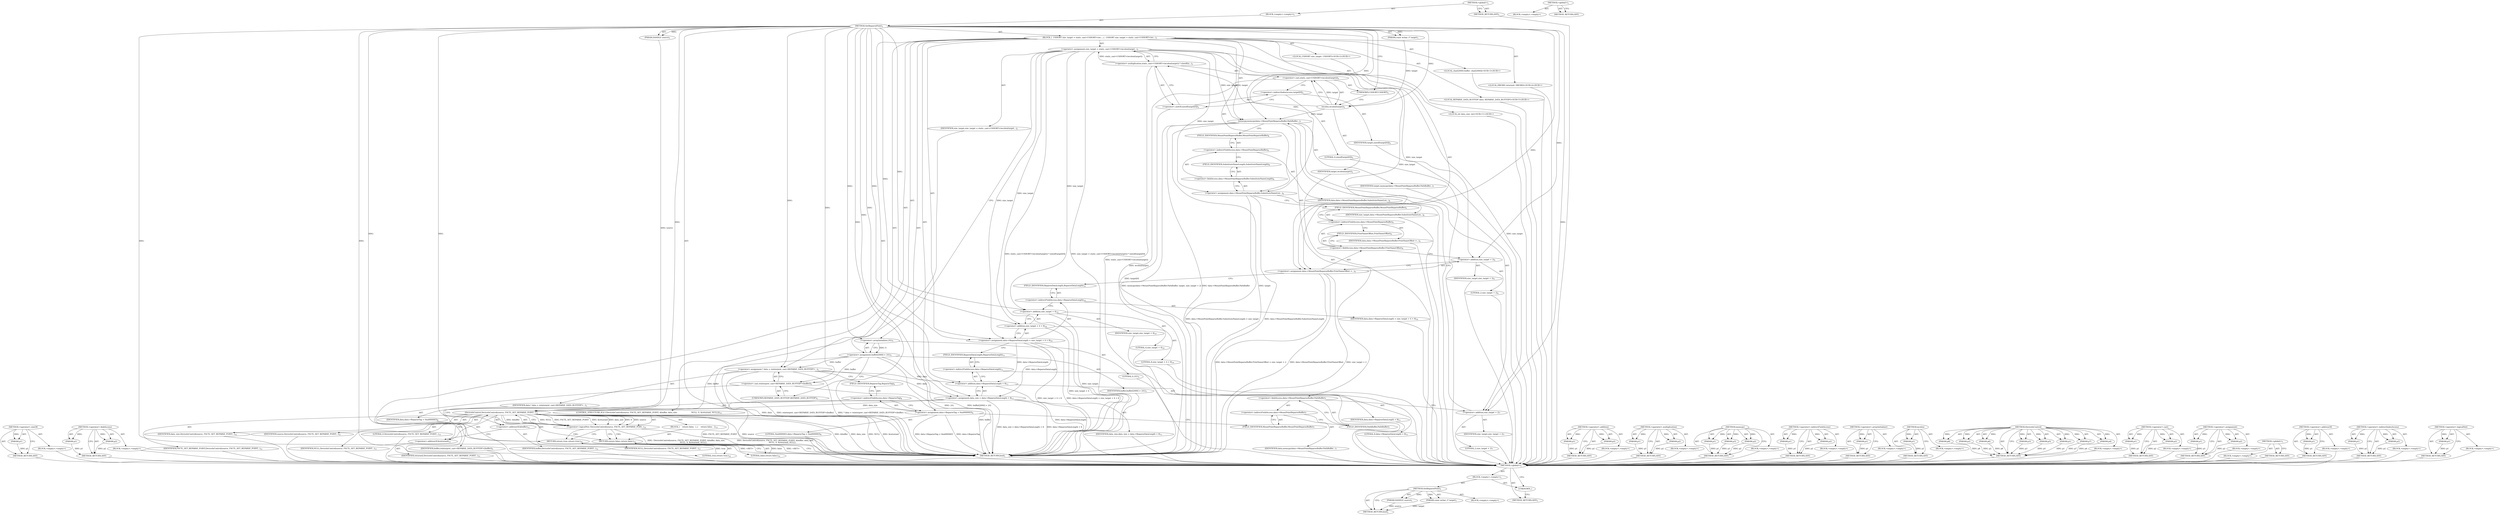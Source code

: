 digraph "&lt;global&gt;" {
vulnerable_152 [label=<(METHOD,&lt;operator&gt;.sizeOf)>];
vulnerable_153 [label=<(PARAM,p1)>];
vulnerable_154 [label=<(BLOCK,&lt;empty&gt;,&lt;empty&gt;)>];
vulnerable_155 [label=<(METHOD_RETURN,ANY)>];
vulnerable_176 [label=<(METHOD,&lt;operator&gt;.fieldAccess)>];
vulnerable_177 [label=<(PARAM,p1)>];
vulnerable_178 [label=<(PARAM,p2)>];
vulnerable_179 [label=<(BLOCK,&lt;empty&gt;,&lt;empty&gt;)>];
vulnerable_180 [label=<(METHOD_RETURN,ANY)>];
vulnerable_6 [label=<(METHOD,&lt;global&gt;)<SUB>1</SUB>>];
vulnerable_7 [label=<(BLOCK,&lt;empty&gt;,&lt;empty&gt;)<SUB>1</SUB>>];
vulnerable_8 [label=<(METHOD,SetReparsePoint)<SUB>1</SUB>>];
vulnerable_9 [label=<(PARAM,HANDLE source)<SUB>1</SUB>>];
vulnerable_10 [label=<(PARAM,const wchar_t* target)<SUB>1</SUB>>];
vulnerable_11 [label=<(BLOCK,{
  USHORT size_target = static_cast&lt;USHORT&gt;(wc...,{
  USHORT size_target = static_cast&lt;USHORT&gt;(wc...)<SUB>1</SUB>>];
vulnerable_12 [label="<(LOCAL,USHORT size_target: USHORT)<SUB>2</SUB>>"];
vulnerable_13 [label=<(&lt;operator&gt;.assignment,size_target = static_cast&lt;USHORT&gt;(wcslen(target...)<SUB>2</SUB>>];
vulnerable_14 [label=<(IDENTIFIER,size_target,size_target = static_cast&lt;USHORT&gt;(wcslen(target...)<SUB>2</SUB>>];
vulnerable_15 [label=<(&lt;operator&gt;.multiplication,static_cast&lt;USHORT&gt;(wcslen(target)) * sizeof(ta...)<SUB>2</SUB>>];
vulnerable_16 [label=<(&lt;operator&gt;.cast,static_cast&lt;USHORT&gt;(wcslen(target)))<SUB>2</SUB>>];
vulnerable_17 [label=<(UNKNOWN,USHORT,USHORT)<SUB>2</SUB>>];
vulnerable_18 [label=<(wcslen,wcslen(target))<SUB>2</SUB>>];
vulnerable_19 [label=<(IDENTIFIER,target,wcslen(target))<SUB>2</SUB>>];
vulnerable_20 [label=<(&lt;operator&gt;.sizeOf,sizeof(target[0]))<SUB>2</SUB>>];
vulnerable_21 [label=<(&lt;operator&gt;.indirectIndexAccess,target[0])<SUB>2</SUB>>];
vulnerable_22 [label=<(IDENTIFIER,target,sizeof(target[0]))<SUB>2</SUB>>];
vulnerable_23 [label=<(LITERAL,0,sizeof(target[0]))<SUB>2</SUB>>];
vulnerable_24 [label="<(LOCAL,char[2000] buffer: char[2000])<SUB>3</SUB>>"];
vulnerable_25 [label=<(&lt;operator&gt;.assignment,buffer[2000] = {0})<SUB>3</SUB>>];
vulnerable_26 [label=<(IDENTIFIER,buffer,buffer[2000] = {0})<SUB>3</SUB>>];
vulnerable_27 [label=<(&lt;operator&gt;.arrayInitializer,{0})<SUB>3</SUB>>];
vulnerable_28 [label=<(LITERAL,0,{0})<SUB>3</SUB>>];
vulnerable_29 [label="<(LOCAL,DWORD returned: DWORD)<SUB>4</SUB>>"];
vulnerable_30 [label="<(LOCAL,REPARSE_DATA_BUFFER* data: REPARSE_DATA_BUFFER*)<SUB>5</SUB>>"];
vulnerable_31 [label=<(&lt;operator&gt;.assignment,* data = reinterpret_cast&lt;REPARSE_DATA_BUFFER*&gt;...)<SUB>5</SUB>>];
vulnerable_32 [label=<(IDENTIFIER,data,* data = reinterpret_cast&lt;REPARSE_DATA_BUFFER*&gt;...)<SUB>5</SUB>>];
vulnerable_33 [label=<(&lt;operator&gt;.cast,reinterpret_cast&lt;REPARSE_DATA_BUFFER*&gt;(buffer))<SUB>5</SUB>>];
vulnerable_34 [label=<(UNKNOWN,REPARSE_DATA_BUFFER*,REPARSE_DATA_BUFFER*)<SUB>5</SUB>>];
vulnerable_35 [label=<(IDENTIFIER,buffer,reinterpret_cast&lt;REPARSE_DATA_BUFFER*&gt;(buffer))<SUB>5</SUB>>];
vulnerable_36 [label=<(&lt;operator&gt;.assignment,data-&gt;ReparseTag = 0xa0000003)<SUB>6</SUB>>];
vulnerable_37 [label=<(&lt;operator&gt;.indirectFieldAccess,data-&gt;ReparseTag)<SUB>6</SUB>>];
vulnerable_38 [label=<(IDENTIFIER,data,data-&gt;ReparseTag = 0xa0000003)<SUB>6</SUB>>];
vulnerable_39 [label=<(FIELD_IDENTIFIER,ReparseTag,ReparseTag)<SUB>6</SUB>>];
vulnerable_40 [label=<(LITERAL,0xa0000003,data-&gt;ReparseTag = 0xa0000003)<SUB>6</SUB>>];
vulnerable_41 [label=<(memcpy,memcpy(data-&gt;MountPointReparseBuffer.PathBuffer...)<SUB>7</SUB>>];
vulnerable_42 [label=<(&lt;operator&gt;.fieldAccess,data-&gt;MountPointReparseBuffer.PathBuffer)<SUB>7</SUB>>];
vulnerable_43 [label=<(&lt;operator&gt;.indirectFieldAccess,data-&gt;MountPointReparseBuffer)<SUB>7</SUB>>];
vulnerable_44 [label=<(IDENTIFIER,data,memcpy(data-&gt;MountPointReparseBuffer.PathBuffer...)<SUB>7</SUB>>];
vulnerable_45 [label=<(FIELD_IDENTIFIER,MountPointReparseBuffer,MountPointReparseBuffer)<SUB>7</SUB>>];
vulnerable_46 [label=<(FIELD_IDENTIFIER,PathBuffer,PathBuffer)<SUB>7</SUB>>];
vulnerable_47 [label=<(IDENTIFIER,target,memcpy(data-&gt;MountPointReparseBuffer.PathBuffer...)<SUB>7</SUB>>];
vulnerable_48 [label=<(&lt;operator&gt;.addition,size_target + 2)<SUB>7</SUB>>];
vulnerable_49 [label=<(IDENTIFIER,size_target,size_target + 2)<SUB>7</SUB>>];
vulnerable_50 [label=<(LITERAL,2,size_target + 2)<SUB>7</SUB>>];
vulnerable_51 [label=<(&lt;operator&gt;.assignment,data-&gt;MountPointReparseBuffer.SubstituteNameLen...)<SUB>8</SUB>>];
vulnerable_52 [label=<(&lt;operator&gt;.fieldAccess,data-&gt;MountPointReparseBuffer.SubstituteNameLength)<SUB>8</SUB>>];
vulnerable_53 [label=<(&lt;operator&gt;.indirectFieldAccess,data-&gt;MountPointReparseBuffer)<SUB>8</SUB>>];
vulnerable_54 [label=<(IDENTIFIER,data,data-&gt;MountPointReparseBuffer.SubstituteNameLen...)<SUB>8</SUB>>];
vulnerable_55 [label=<(FIELD_IDENTIFIER,MountPointReparseBuffer,MountPointReparseBuffer)<SUB>8</SUB>>];
vulnerable_56 [label=<(FIELD_IDENTIFIER,SubstituteNameLength,SubstituteNameLength)<SUB>8</SUB>>];
vulnerable_57 [label=<(IDENTIFIER,size_target,data-&gt;MountPointReparseBuffer.SubstituteNameLen...)<SUB>8</SUB>>];
vulnerable_58 [label=<(&lt;operator&gt;.assignment,data-&gt;MountPointReparseBuffer.PrintNameOffset =...)<SUB>9</SUB>>];
vulnerable_59 [label=<(&lt;operator&gt;.fieldAccess,data-&gt;MountPointReparseBuffer.PrintNameOffset)<SUB>9</SUB>>];
vulnerable_60 [label=<(&lt;operator&gt;.indirectFieldAccess,data-&gt;MountPointReparseBuffer)<SUB>9</SUB>>];
vulnerable_61 [label=<(IDENTIFIER,data,data-&gt;MountPointReparseBuffer.PrintNameOffset =...)<SUB>9</SUB>>];
vulnerable_62 [label=<(FIELD_IDENTIFIER,MountPointReparseBuffer,MountPointReparseBuffer)<SUB>9</SUB>>];
vulnerable_63 [label=<(FIELD_IDENTIFIER,PrintNameOffset,PrintNameOffset)<SUB>9</SUB>>];
vulnerable_64 [label=<(&lt;operator&gt;.addition,size_target + 2)<SUB>9</SUB>>];
vulnerable_65 [label=<(IDENTIFIER,size_target,size_target + 2)<SUB>9</SUB>>];
vulnerable_66 [label=<(LITERAL,2,size_target + 2)<SUB>9</SUB>>];
vulnerable_67 [label=<(&lt;operator&gt;.assignment,data-&gt;ReparseDataLength = size_target + 4 + 8)<SUB>10</SUB>>];
vulnerable_68 [label=<(&lt;operator&gt;.indirectFieldAccess,data-&gt;ReparseDataLength)<SUB>10</SUB>>];
vulnerable_69 [label=<(IDENTIFIER,data,data-&gt;ReparseDataLength = size_target + 4 + 8)<SUB>10</SUB>>];
vulnerable_70 [label=<(FIELD_IDENTIFIER,ReparseDataLength,ReparseDataLength)<SUB>10</SUB>>];
vulnerable_71 [label=<(&lt;operator&gt;.addition,size_target + 4 + 8)<SUB>10</SUB>>];
vulnerable_72 [label=<(&lt;operator&gt;.addition,size_target + 4)<SUB>10</SUB>>];
vulnerable_73 [label=<(IDENTIFIER,size_target,size_target + 4)<SUB>10</SUB>>];
vulnerable_74 [label=<(LITERAL,4,size_target + 4)<SUB>10</SUB>>];
vulnerable_75 [label=<(LITERAL,8,size_target + 4 + 8)<SUB>10</SUB>>];
vulnerable_76 [label="<(LOCAL,int data_size: int)<SUB>11</SUB>>"];
vulnerable_77 [label=<(&lt;operator&gt;.assignment,data_size = data-&gt;ReparseDataLength + 8)<SUB>11</SUB>>];
vulnerable_78 [label=<(IDENTIFIER,data_size,data_size = data-&gt;ReparseDataLength + 8)<SUB>11</SUB>>];
vulnerable_79 [label=<(&lt;operator&gt;.addition,data-&gt;ReparseDataLength + 8)<SUB>11</SUB>>];
vulnerable_80 [label=<(&lt;operator&gt;.indirectFieldAccess,data-&gt;ReparseDataLength)<SUB>11</SUB>>];
vulnerable_81 [label=<(IDENTIFIER,data,data-&gt;ReparseDataLength + 8)<SUB>11</SUB>>];
vulnerable_82 [label=<(FIELD_IDENTIFIER,ReparseDataLength,ReparseDataLength)<SUB>11</SUB>>];
vulnerable_83 [label=<(LITERAL,8,data-&gt;ReparseDataLength + 8)<SUB>11</SUB>>];
vulnerable_84 [label=<(CONTROL_STRUCTURE,IF,if (!DeviceIoControl(source, FSCTL_SET_REPARSE_POINT, &amp;buffer, data_size,
                       NULL, 0, &amp;returned, NULL)))<SUB>12</SUB>>];
vulnerable_85 [label=<(&lt;operator&gt;.logicalNot,!DeviceIoControl(source, FSCTL_SET_REPARSE_POIN...)<SUB>12</SUB>>];
vulnerable_86 [label=<(DeviceIoControl,DeviceIoControl(source, FSCTL_SET_REPARSE_POINT...)<SUB>12</SUB>>];
vulnerable_87 [label=<(IDENTIFIER,source,DeviceIoControl(source, FSCTL_SET_REPARSE_POINT...)<SUB>12</SUB>>];
vulnerable_88 [label=<(IDENTIFIER,FSCTL_SET_REPARSE_POINT,DeviceIoControl(source, FSCTL_SET_REPARSE_POINT...)<SUB>12</SUB>>];
vulnerable_89 [label=<(&lt;operator&gt;.addressOf,&amp;buffer)<SUB>12</SUB>>];
vulnerable_90 [label=<(IDENTIFIER,buffer,DeviceIoControl(source, FSCTL_SET_REPARSE_POINT...)<SUB>12</SUB>>];
vulnerable_91 [label=<(IDENTIFIER,data_size,DeviceIoControl(source, FSCTL_SET_REPARSE_POINT...)<SUB>12</SUB>>];
vulnerable_92 [label=<(IDENTIFIER,NULL,DeviceIoControl(source, FSCTL_SET_REPARSE_POINT...)<SUB>13</SUB>>];
vulnerable_93 [label=<(LITERAL,0,DeviceIoControl(source, FSCTL_SET_REPARSE_POINT...)<SUB>13</SUB>>];
vulnerable_94 [label=<(&lt;operator&gt;.addressOf,&amp;returned)<SUB>13</SUB>>];
vulnerable_95 [label=<(IDENTIFIER,returned,DeviceIoControl(source, FSCTL_SET_REPARSE_POINT...)<SUB>13</SUB>>];
vulnerable_96 [label=<(IDENTIFIER,NULL,DeviceIoControl(source, FSCTL_SET_REPARSE_POINT...)<SUB>13</SUB>>];
vulnerable_97 [label=<(BLOCK,{
    return false;
  },{
    return false;
  })<SUB>13</SUB>>];
vulnerable_98 [label=<(RETURN,return false;,return false;)<SUB>14</SUB>>];
vulnerable_99 [label=<(LITERAL,false,return false;)<SUB>14</SUB>>];
vulnerable_100 [label=<(RETURN,return true;,return true;)<SUB>16</SUB>>];
vulnerable_101 [label=<(LITERAL,true,return true;)<SUB>16</SUB>>];
vulnerable_102 [label=<(METHOD_RETURN,bool)<SUB>1</SUB>>];
vulnerable_104 [label=<(METHOD_RETURN,ANY)<SUB>1</SUB>>];
vulnerable_181 [label=<(METHOD,&lt;operator&gt;.addition)>];
vulnerable_182 [label=<(PARAM,p1)>];
vulnerable_183 [label=<(PARAM,p2)>];
vulnerable_184 [label=<(BLOCK,&lt;empty&gt;,&lt;empty&gt;)>];
vulnerable_185 [label=<(METHOD_RETURN,ANY)>];
vulnerable_138 [label=<(METHOD,&lt;operator&gt;.multiplication)>];
vulnerable_139 [label=<(PARAM,p1)>];
vulnerable_140 [label=<(PARAM,p2)>];
vulnerable_141 [label=<(BLOCK,&lt;empty&gt;,&lt;empty&gt;)>];
vulnerable_142 [label=<(METHOD_RETURN,ANY)>];
vulnerable_170 [label=<(METHOD,memcpy)>];
vulnerable_171 [label=<(PARAM,p1)>];
vulnerable_172 [label=<(PARAM,p2)>];
vulnerable_173 [label=<(PARAM,p3)>];
vulnerable_174 [label=<(BLOCK,&lt;empty&gt;,&lt;empty&gt;)>];
vulnerable_175 [label=<(METHOD_RETURN,ANY)>];
vulnerable_165 [label=<(METHOD,&lt;operator&gt;.indirectFieldAccess)>];
vulnerable_166 [label=<(PARAM,p1)>];
vulnerable_167 [label=<(PARAM,p2)>];
vulnerable_168 [label=<(BLOCK,&lt;empty&gt;,&lt;empty&gt;)>];
vulnerable_169 [label=<(METHOD_RETURN,ANY)>];
vulnerable_161 [label=<(METHOD,&lt;operator&gt;.arrayInitializer)>];
vulnerable_162 [label=<(PARAM,p1)>];
vulnerable_163 [label=<(BLOCK,&lt;empty&gt;,&lt;empty&gt;)>];
vulnerable_164 [label=<(METHOD_RETURN,ANY)>];
vulnerable_148 [label=<(METHOD,wcslen)>];
vulnerable_149 [label=<(PARAM,p1)>];
vulnerable_150 [label=<(BLOCK,&lt;empty&gt;,&lt;empty&gt;)>];
vulnerable_151 [label=<(METHOD_RETURN,ANY)>];
vulnerable_190 [label=<(METHOD,DeviceIoControl)>];
vulnerable_191 [label=<(PARAM,p1)>];
vulnerable_192 [label=<(PARAM,p2)>];
vulnerable_193 [label=<(PARAM,p3)>];
vulnerable_194 [label=<(PARAM,p4)>];
vulnerable_195 [label=<(PARAM,p5)>];
vulnerable_196 [label=<(PARAM,p6)>];
vulnerable_197 [label=<(PARAM,p7)>];
vulnerable_198 [label=<(PARAM,p8)>];
vulnerable_199 [label=<(BLOCK,&lt;empty&gt;,&lt;empty&gt;)>];
vulnerable_200 [label=<(METHOD_RETURN,ANY)>];
vulnerable_143 [label=<(METHOD,&lt;operator&gt;.cast)>];
vulnerable_144 [label=<(PARAM,p1)>];
vulnerable_145 [label=<(PARAM,p2)>];
vulnerable_146 [label=<(BLOCK,&lt;empty&gt;,&lt;empty&gt;)>];
vulnerable_147 [label=<(METHOD_RETURN,ANY)>];
vulnerable_133 [label=<(METHOD,&lt;operator&gt;.assignment)>];
vulnerable_134 [label=<(PARAM,p1)>];
vulnerable_135 [label=<(PARAM,p2)>];
vulnerable_136 [label=<(BLOCK,&lt;empty&gt;,&lt;empty&gt;)>];
vulnerable_137 [label=<(METHOD_RETURN,ANY)>];
vulnerable_127 [label=<(METHOD,&lt;global&gt;)<SUB>1</SUB>>];
vulnerable_128 [label=<(BLOCK,&lt;empty&gt;,&lt;empty&gt;)>];
vulnerable_129 [label=<(METHOD_RETURN,ANY)>];
vulnerable_201 [label=<(METHOD,&lt;operator&gt;.addressOf)>];
vulnerable_202 [label=<(PARAM,p1)>];
vulnerable_203 [label=<(BLOCK,&lt;empty&gt;,&lt;empty&gt;)>];
vulnerable_204 [label=<(METHOD_RETURN,ANY)>];
vulnerable_156 [label=<(METHOD,&lt;operator&gt;.indirectIndexAccess)>];
vulnerable_157 [label=<(PARAM,p1)>];
vulnerable_158 [label=<(PARAM,p2)>];
vulnerable_159 [label=<(BLOCK,&lt;empty&gt;,&lt;empty&gt;)>];
vulnerable_160 [label=<(METHOD_RETURN,ANY)>];
vulnerable_186 [label=<(METHOD,&lt;operator&gt;.logicalNot)>];
vulnerable_187 [label=<(PARAM,p1)>];
vulnerable_188 [label=<(BLOCK,&lt;empty&gt;,&lt;empty&gt;)>];
vulnerable_189 [label=<(METHOD_RETURN,ANY)>];
fixed_6 [label=<(METHOD,&lt;global&gt;)<SUB>1</SUB>>];
fixed_7 [label=<(BLOCK,&lt;empty&gt;,&lt;empty&gt;)<SUB>1</SUB>>];
fixed_8 [label=<(METHOD,SetReparsePoint)<SUB>1</SUB>>];
fixed_9 [label=<(PARAM,HANDLE source)<SUB>1</SUB>>];
fixed_10 [label=<(PARAM,const wchar_t* target)<SUB>1</SUB>>];
fixed_11 [label=<(BLOCK,&lt;empty&gt;,&lt;empty&gt;)>];
fixed_12 [label=<(METHOD_RETURN,bool)<SUB>1</SUB>>];
fixed_14 [label=<(UNKNOWN,,)>];
fixed_15 [label=<(METHOD_RETURN,ANY)<SUB>1</SUB>>];
fixed_28 [label=<(METHOD,&lt;global&gt;)<SUB>1</SUB>>];
fixed_29 [label=<(BLOCK,&lt;empty&gt;,&lt;empty&gt;)>];
fixed_30 [label=<(METHOD_RETURN,ANY)>];
vulnerable_152 -> vulnerable_153  [key=0, label="AST: "];
vulnerable_152 -> vulnerable_153  [key=1, label="DDG: "];
vulnerable_152 -> vulnerable_154  [key=0, label="AST: "];
vulnerable_152 -> vulnerable_155  [key=0, label="AST: "];
vulnerable_152 -> vulnerable_155  [key=1, label="CFG: "];
vulnerable_153 -> vulnerable_155  [key=0, label="DDG: p1"];
vulnerable_154 -> fixed_6  [key=0];
vulnerable_155 -> fixed_6  [key=0];
vulnerable_176 -> vulnerable_177  [key=0, label="AST: "];
vulnerable_176 -> vulnerable_177  [key=1, label="DDG: "];
vulnerable_176 -> vulnerable_179  [key=0, label="AST: "];
vulnerable_176 -> vulnerable_178  [key=0, label="AST: "];
vulnerable_176 -> vulnerable_178  [key=1, label="DDG: "];
vulnerable_176 -> vulnerable_180  [key=0, label="AST: "];
vulnerable_176 -> vulnerable_180  [key=1, label="CFG: "];
vulnerable_177 -> vulnerable_180  [key=0, label="DDG: p1"];
vulnerable_178 -> vulnerable_180  [key=0, label="DDG: p2"];
vulnerable_179 -> fixed_6  [key=0];
vulnerable_180 -> fixed_6  [key=0];
vulnerable_6 -> vulnerable_7  [key=0, label="AST: "];
vulnerable_6 -> vulnerable_104  [key=0, label="AST: "];
vulnerable_6 -> vulnerable_104  [key=1, label="CFG: "];
vulnerable_7 -> vulnerable_8  [key=0, label="AST: "];
vulnerable_8 -> vulnerable_9  [key=0, label="AST: "];
vulnerable_8 -> vulnerable_9  [key=1, label="DDG: "];
vulnerable_8 -> vulnerable_10  [key=0, label="AST: "];
vulnerable_8 -> vulnerable_10  [key=1, label="DDG: "];
vulnerable_8 -> vulnerable_11  [key=0, label="AST: "];
vulnerable_8 -> vulnerable_102  [key=0, label="AST: "];
vulnerable_8 -> vulnerable_17  [key=0, label="CFG: "];
vulnerable_8 -> vulnerable_31  [key=0, label="DDG: "];
vulnerable_8 -> vulnerable_36  [key=0, label="DDG: "];
vulnerable_8 -> vulnerable_51  [key=0, label="DDG: "];
vulnerable_8 -> vulnerable_58  [key=0, label="DDG: "];
vulnerable_8 -> vulnerable_67  [key=0, label="DDG: "];
vulnerable_8 -> vulnerable_77  [key=0, label="DDG: "];
vulnerable_8 -> vulnerable_100  [key=0, label="DDG: "];
vulnerable_8 -> vulnerable_41  [key=0, label="DDG: "];
vulnerable_8 -> vulnerable_101  [key=0, label="DDG: "];
vulnerable_8 -> vulnerable_27  [key=0, label="DDG: "];
vulnerable_8 -> vulnerable_33  [key=0, label="DDG: "];
vulnerable_8 -> vulnerable_48  [key=0, label="DDG: "];
vulnerable_8 -> vulnerable_64  [key=0, label="DDG: "];
vulnerable_8 -> vulnerable_71  [key=0, label="DDG: "];
vulnerable_8 -> vulnerable_79  [key=0, label="DDG: "];
vulnerable_8 -> vulnerable_98  [key=0, label="DDG: "];
vulnerable_8 -> vulnerable_72  [key=0, label="DDG: "];
vulnerable_8 -> vulnerable_86  [key=0, label="DDG: "];
vulnerable_8 -> vulnerable_99  [key=0, label="DDG: "];
vulnerable_8 -> vulnerable_18  [key=0, label="DDG: "];
vulnerable_9 -> vulnerable_86  [key=0, label="DDG: source"];
vulnerable_10 -> vulnerable_18  [key=0, label="DDG: target"];
vulnerable_11 -> vulnerable_12  [key=0, label="AST: "];
vulnerable_11 -> vulnerable_13  [key=0, label="AST: "];
vulnerable_11 -> vulnerable_24  [key=0, label="AST: "];
vulnerable_11 -> vulnerable_25  [key=0, label="AST: "];
vulnerable_11 -> vulnerable_29  [key=0, label="AST: "];
vulnerable_11 -> vulnerable_30  [key=0, label="AST: "];
vulnerable_11 -> vulnerable_31  [key=0, label="AST: "];
vulnerable_11 -> vulnerable_36  [key=0, label="AST: "];
vulnerable_11 -> vulnerable_41  [key=0, label="AST: "];
vulnerable_11 -> vulnerable_51  [key=0, label="AST: "];
vulnerable_11 -> vulnerable_58  [key=0, label="AST: "];
vulnerable_11 -> vulnerable_67  [key=0, label="AST: "];
vulnerable_11 -> vulnerable_76  [key=0, label="AST: "];
vulnerable_11 -> vulnerable_77  [key=0, label="AST: "];
vulnerable_11 -> vulnerable_84  [key=0, label="AST: "];
vulnerable_11 -> vulnerable_100  [key=0, label="AST: "];
vulnerable_12 -> fixed_6  [key=0];
vulnerable_13 -> vulnerable_14  [key=0, label="AST: "];
vulnerable_13 -> vulnerable_15  [key=0, label="AST: "];
vulnerable_13 -> vulnerable_27  [key=0, label="CFG: "];
vulnerable_13 -> vulnerable_102  [key=0, label="DDG: static_cast&lt;USHORT&gt;(wcslen(target)) * sizeof(target[0])"];
vulnerable_13 -> vulnerable_102  [key=1, label="DDG: size_target = static_cast&lt;USHORT&gt;(wcslen(target)) * sizeof(target[0])"];
vulnerable_13 -> vulnerable_51  [key=0, label="DDG: size_target"];
vulnerable_13 -> vulnerable_58  [key=0, label="DDG: size_target"];
vulnerable_13 -> vulnerable_67  [key=0, label="DDG: size_target"];
vulnerable_13 -> vulnerable_41  [key=0, label="DDG: size_target"];
vulnerable_13 -> vulnerable_48  [key=0, label="DDG: size_target"];
vulnerable_13 -> vulnerable_64  [key=0, label="DDG: size_target"];
vulnerable_13 -> vulnerable_71  [key=0, label="DDG: size_target"];
vulnerable_13 -> vulnerable_72  [key=0, label="DDG: size_target"];
vulnerable_14 -> fixed_6  [key=0];
vulnerable_15 -> vulnerable_16  [key=0, label="AST: "];
vulnerable_15 -> vulnerable_20  [key=0, label="AST: "];
vulnerable_15 -> vulnerable_13  [key=0, label="CFG: "];
vulnerable_15 -> vulnerable_13  [key=1, label="DDG: static_cast&lt;USHORT&gt;(wcslen(target))"];
vulnerable_15 -> vulnerable_102  [key=0, label="DDG: static_cast&lt;USHORT&gt;(wcslen(target))"];
vulnerable_16 -> vulnerable_17  [key=0, label="AST: "];
vulnerable_16 -> vulnerable_18  [key=0, label="AST: "];
vulnerable_16 -> vulnerable_21  [key=0, label="CFG: "];
vulnerable_16 -> vulnerable_102  [key=0, label="DDG: wcslen(target)"];
vulnerable_17 -> vulnerable_18  [key=0, label="CFG: "];
vulnerable_18 -> vulnerable_19  [key=0, label="AST: "];
vulnerable_18 -> vulnerable_16  [key=0, label="CFG: "];
vulnerable_18 -> vulnerable_16  [key=1, label="DDG: target"];
vulnerable_18 -> vulnerable_41  [key=0, label="DDG: target"];
vulnerable_18 -> vulnerable_15  [key=0, label="DDG: target"];
vulnerable_19 -> fixed_6  [key=0];
vulnerable_20 -> vulnerable_21  [key=0, label="AST: "];
vulnerable_20 -> vulnerable_15  [key=0, label="CFG: "];
vulnerable_20 -> vulnerable_102  [key=0, label="DDG: target[0]"];
vulnerable_21 -> vulnerable_22  [key=0, label="AST: "];
vulnerable_21 -> vulnerable_23  [key=0, label="AST: "];
vulnerable_21 -> vulnerable_20  [key=0, label="CFG: "];
vulnerable_22 -> fixed_6  [key=0];
vulnerable_23 -> fixed_6  [key=0];
vulnerable_24 -> fixed_6  [key=0];
vulnerable_25 -> vulnerable_26  [key=0, label="AST: "];
vulnerable_25 -> vulnerable_27  [key=0, label="AST: "];
vulnerable_25 -> vulnerable_34  [key=0, label="CFG: "];
vulnerable_25 -> vulnerable_102  [key=0, label="DDG: {0}"];
vulnerable_25 -> vulnerable_102  [key=1, label="DDG: buffer[2000] = {0}"];
vulnerable_25 -> vulnerable_31  [key=0, label="DDG: buffer"];
vulnerable_25 -> vulnerable_33  [key=0, label="DDG: buffer"];
vulnerable_25 -> vulnerable_86  [key=0, label="DDG: buffer"];
vulnerable_26 -> fixed_6  [key=0];
vulnerable_27 -> vulnerable_28  [key=0, label="AST: "];
vulnerable_27 -> vulnerable_25  [key=0, label="CFG: "];
vulnerable_27 -> vulnerable_25  [key=1, label="DDG: 0"];
vulnerable_28 -> fixed_6  [key=0];
vulnerable_29 -> fixed_6  [key=0];
vulnerable_30 -> fixed_6  [key=0];
vulnerable_31 -> vulnerable_32  [key=0, label="AST: "];
vulnerable_31 -> vulnerable_33  [key=0, label="AST: "];
vulnerable_31 -> vulnerable_39  [key=0, label="CFG: "];
vulnerable_31 -> vulnerable_102  [key=0, label="DDG: data"];
vulnerable_31 -> vulnerable_102  [key=1, label="DDG: reinterpret_cast&lt;REPARSE_DATA_BUFFER*&gt;(buffer)"];
vulnerable_31 -> vulnerable_102  [key=2, label="DDG: * data = reinterpret_cast&lt;REPARSE_DATA_BUFFER*&gt;(buffer)"];
vulnerable_31 -> vulnerable_77  [key=0, label="DDG: data"];
vulnerable_31 -> vulnerable_79  [key=0, label="DDG: data"];
vulnerable_32 -> fixed_6  [key=0];
vulnerable_33 -> vulnerable_34  [key=0, label="AST: "];
vulnerable_33 -> vulnerable_35  [key=0, label="AST: "];
vulnerable_33 -> vulnerable_31  [key=0, label="CFG: "];
vulnerable_33 -> vulnerable_102  [key=0, label="DDG: buffer"];
vulnerable_34 -> vulnerable_33  [key=0, label="CFG: "];
vulnerable_35 -> fixed_6  [key=0];
vulnerable_36 -> vulnerable_37  [key=0, label="AST: "];
vulnerable_36 -> vulnerable_40  [key=0, label="AST: "];
vulnerable_36 -> vulnerable_45  [key=0, label="CFG: "];
vulnerable_36 -> vulnerable_102  [key=0, label="DDG: data-&gt;ReparseTag"];
vulnerable_36 -> vulnerable_102  [key=1, label="DDG: data-&gt;ReparseTag = 0xa0000003"];
vulnerable_37 -> vulnerable_38  [key=0, label="AST: "];
vulnerable_37 -> vulnerable_39  [key=0, label="AST: "];
vulnerable_37 -> vulnerable_36  [key=0, label="CFG: "];
vulnerable_38 -> fixed_6  [key=0];
vulnerable_39 -> vulnerable_37  [key=0, label="CFG: "];
vulnerable_40 -> fixed_6  [key=0];
vulnerable_41 -> vulnerable_42  [key=0, label="AST: "];
vulnerable_41 -> vulnerable_47  [key=0, label="AST: "];
vulnerable_41 -> vulnerable_48  [key=0, label="AST: "];
vulnerable_41 -> vulnerable_55  [key=0, label="CFG: "];
vulnerable_41 -> vulnerable_102  [key=0, label="DDG: data-&gt;MountPointReparseBuffer.PathBuffer"];
vulnerable_41 -> vulnerable_102  [key=1, label="DDG: target"];
vulnerable_41 -> vulnerable_102  [key=2, label="DDG: memcpy(data-&gt;MountPointReparseBuffer.PathBuffer, target, size_target + 2)"];
vulnerable_42 -> vulnerable_43  [key=0, label="AST: "];
vulnerable_42 -> vulnerable_46  [key=0, label="AST: "];
vulnerable_42 -> vulnerable_48  [key=0, label="CFG: "];
vulnerable_43 -> vulnerable_44  [key=0, label="AST: "];
vulnerable_43 -> vulnerable_45  [key=0, label="AST: "];
vulnerable_43 -> vulnerable_46  [key=0, label="CFG: "];
vulnerable_44 -> fixed_6  [key=0];
vulnerable_45 -> vulnerable_43  [key=0, label="CFG: "];
vulnerable_46 -> vulnerable_42  [key=0, label="CFG: "];
vulnerable_47 -> fixed_6  [key=0];
vulnerable_48 -> vulnerable_49  [key=0, label="AST: "];
vulnerable_48 -> vulnerable_50  [key=0, label="AST: "];
vulnerable_48 -> vulnerable_41  [key=0, label="CFG: "];
vulnerable_49 -> fixed_6  [key=0];
vulnerable_50 -> fixed_6  [key=0];
vulnerable_51 -> vulnerable_52  [key=0, label="AST: "];
vulnerable_51 -> vulnerable_57  [key=0, label="AST: "];
vulnerable_51 -> vulnerable_62  [key=0, label="CFG: "];
vulnerable_51 -> vulnerable_102  [key=0, label="DDG: data-&gt;MountPointReparseBuffer.SubstituteNameLength"];
vulnerable_51 -> vulnerable_102  [key=1, label="DDG: data-&gt;MountPointReparseBuffer.SubstituteNameLength = size_target"];
vulnerable_52 -> vulnerable_53  [key=0, label="AST: "];
vulnerable_52 -> vulnerable_56  [key=0, label="AST: "];
vulnerable_52 -> vulnerable_51  [key=0, label="CFG: "];
vulnerable_53 -> vulnerable_54  [key=0, label="AST: "];
vulnerable_53 -> vulnerable_55  [key=0, label="AST: "];
vulnerable_53 -> vulnerable_56  [key=0, label="CFG: "];
vulnerable_54 -> fixed_6  [key=0];
vulnerable_55 -> vulnerable_53  [key=0, label="CFG: "];
vulnerable_56 -> vulnerable_52  [key=0, label="CFG: "];
vulnerable_57 -> fixed_6  [key=0];
vulnerable_58 -> vulnerable_59  [key=0, label="AST: "];
vulnerable_58 -> vulnerable_64  [key=0, label="AST: "];
vulnerable_58 -> vulnerable_70  [key=0, label="CFG: "];
vulnerable_58 -> vulnerable_102  [key=0, label="DDG: data-&gt;MountPointReparseBuffer.PrintNameOffset"];
vulnerable_58 -> vulnerable_102  [key=1, label="DDG: size_target + 2"];
vulnerable_58 -> vulnerable_102  [key=2, label="DDG: data-&gt;MountPointReparseBuffer.PrintNameOffset = size_target + 2"];
vulnerable_59 -> vulnerable_60  [key=0, label="AST: "];
vulnerable_59 -> vulnerable_63  [key=0, label="AST: "];
vulnerable_59 -> vulnerable_64  [key=0, label="CFG: "];
vulnerable_60 -> vulnerable_61  [key=0, label="AST: "];
vulnerable_60 -> vulnerable_62  [key=0, label="AST: "];
vulnerable_60 -> vulnerable_63  [key=0, label="CFG: "];
vulnerable_61 -> fixed_6  [key=0];
vulnerable_62 -> vulnerable_60  [key=0, label="CFG: "];
vulnerable_63 -> vulnerable_59  [key=0, label="CFG: "];
vulnerable_64 -> vulnerable_65  [key=0, label="AST: "];
vulnerable_64 -> vulnerable_66  [key=0, label="AST: "];
vulnerable_64 -> vulnerable_58  [key=0, label="CFG: "];
vulnerable_65 -> fixed_6  [key=0];
vulnerable_66 -> fixed_6  [key=0];
vulnerable_67 -> vulnerable_68  [key=0, label="AST: "];
vulnerable_67 -> vulnerable_71  [key=0, label="AST: "];
vulnerable_67 -> vulnerable_82  [key=0, label="CFG: "];
vulnerable_67 -> vulnerable_102  [key=0, label="DDG: size_target + 4 + 8"];
vulnerable_67 -> vulnerable_102  [key=1, label="DDG: data-&gt;ReparseDataLength = size_target + 4 + 8"];
vulnerable_67 -> vulnerable_77  [key=0, label="DDG: data-&gt;ReparseDataLength"];
vulnerable_67 -> vulnerable_79  [key=0, label="DDG: data-&gt;ReparseDataLength"];
vulnerable_68 -> vulnerable_69  [key=0, label="AST: "];
vulnerable_68 -> vulnerable_70  [key=0, label="AST: "];
vulnerable_68 -> vulnerable_72  [key=0, label="CFG: "];
vulnerable_69 -> fixed_6  [key=0];
vulnerable_70 -> vulnerable_68  [key=0, label="CFG: "];
vulnerable_71 -> vulnerable_72  [key=0, label="AST: "];
vulnerable_71 -> vulnerable_75  [key=0, label="AST: "];
vulnerable_71 -> vulnerable_67  [key=0, label="CFG: "];
vulnerable_71 -> vulnerable_102  [key=0, label="DDG: size_target + 4"];
vulnerable_72 -> vulnerable_73  [key=0, label="AST: "];
vulnerable_72 -> vulnerable_74  [key=0, label="AST: "];
vulnerable_72 -> vulnerable_71  [key=0, label="CFG: "];
vulnerable_72 -> vulnerable_102  [key=0, label="DDG: size_target"];
vulnerable_73 -> fixed_6  [key=0];
vulnerable_74 -> fixed_6  [key=0];
vulnerable_75 -> fixed_6  [key=0];
vulnerable_76 -> fixed_6  [key=0];
vulnerable_77 -> vulnerable_78  [key=0, label="AST: "];
vulnerable_77 -> vulnerable_79  [key=0, label="AST: "];
vulnerable_77 -> vulnerable_89  [key=0, label="CFG: "];
vulnerable_77 -> vulnerable_102  [key=0, label="DDG: data-&gt;ReparseDataLength + 8"];
vulnerable_77 -> vulnerable_102  [key=1, label="DDG: data_size = data-&gt;ReparseDataLength + 8"];
vulnerable_77 -> vulnerable_86  [key=0, label="DDG: data_size"];
vulnerable_78 -> fixed_6  [key=0];
vulnerable_79 -> vulnerable_80  [key=0, label="AST: "];
vulnerable_79 -> vulnerable_83  [key=0, label="AST: "];
vulnerable_79 -> vulnerable_77  [key=0, label="CFG: "];
vulnerable_79 -> vulnerable_102  [key=0, label="DDG: data-&gt;ReparseDataLength"];
vulnerable_80 -> vulnerable_81  [key=0, label="AST: "];
vulnerable_80 -> vulnerable_82  [key=0, label="AST: "];
vulnerable_80 -> vulnerable_79  [key=0, label="CFG: "];
vulnerable_81 -> fixed_6  [key=0];
vulnerable_82 -> vulnerable_80  [key=0, label="CFG: "];
vulnerable_83 -> fixed_6  [key=0];
vulnerable_84 -> vulnerable_85  [key=0, label="AST: "];
vulnerable_84 -> vulnerable_97  [key=0, label="AST: "];
vulnerable_85 -> vulnerable_86  [key=0, label="AST: "];
vulnerable_85 -> vulnerable_98  [key=0, label="CFG: "];
vulnerable_85 -> vulnerable_98  [key=1, label="CDG: "];
vulnerable_85 -> vulnerable_100  [key=0, label="CFG: "];
vulnerable_85 -> vulnerable_100  [key=1, label="CDG: "];
vulnerable_85 -> vulnerable_102  [key=0, label="DDG: DeviceIoControl(source, FSCTL_SET_REPARSE_POINT, &amp;buffer, data_size,
                       NULL, 0, &amp;returned, NULL)"];
vulnerable_85 -> vulnerable_102  [key=1, label="DDG: !DeviceIoControl(source, FSCTL_SET_REPARSE_POINT, &amp;buffer, data_size,
                       NULL, 0, &amp;returned, NULL)"];
vulnerable_86 -> vulnerable_87  [key=0, label="AST: "];
vulnerable_86 -> vulnerable_88  [key=0, label="AST: "];
vulnerable_86 -> vulnerable_89  [key=0, label="AST: "];
vulnerable_86 -> vulnerable_91  [key=0, label="AST: "];
vulnerable_86 -> vulnerable_92  [key=0, label="AST: "];
vulnerable_86 -> vulnerable_93  [key=0, label="AST: "];
vulnerable_86 -> vulnerable_94  [key=0, label="AST: "];
vulnerable_86 -> vulnerable_96  [key=0, label="AST: "];
vulnerable_86 -> vulnerable_85  [key=0, label="CFG: "];
vulnerable_86 -> vulnerable_85  [key=1, label="DDG: NULL"];
vulnerable_86 -> vulnerable_85  [key=2, label="DDG: FSCTL_SET_REPARSE_POINT"];
vulnerable_86 -> vulnerable_85  [key=3, label="DDG: &amp;returned"];
vulnerable_86 -> vulnerable_85  [key=4, label="DDG: data_size"];
vulnerable_86 -> vulnerable_85  [key=5, label="DDG: 0"];
vulnerable_86 -> vulnerable_85  [key=6, label="DDG: source"];
vulnerable_86 -> vulnerable_85  [key=7, label="DDG: &amp;buffer"];
vulnerable_86 -> vulnerable_102  [key=0, label="DDG: source"];
vulnerable_86 -> vulnerable_102  [key=1, label="DDG: &amp;buffer"];
vulnerable_86 -> vulnerable_102  [key=2, label="DDG: data_size"];
vulnerable_86 -> vulnerable_102  [key=3, label="DDG: NULL"];
vulnerable_86 -> vulnerable_102  [key=4, label="DDG: &amp;returned"];
vulnerable_86 -> vulnerable_102  [key=5, label="DDG: FSCTL_SET_REPARSE_POINT"];
vulnerable_87 -> fixed_6  [key=0];
vulnerable_88 -> fixed_6  [key=0];
vulnerable_89 -> vulnerable_90  [key=0, label="AST: "];
vulnerable_89 -> vulnerable_94  [key=0, label="CFG: "];
vulnerable_90 -> fixed_6  [key=0];
vulnerable_91 -> fixed_6  [key=0];
vulnerable_92 -> fixed_6  [key=0];
vulnerable_93 -> fixed_6  [key=0];
vulnerable_94 -> vulnerable_95  [key=0, label="AST: "];
vulnerable_94 -> vulnerable_86  [key=0, label="CFG: "];
vulnerable_95 -> fixed_6  [key=0];
vulnerable_96 -> fixed_6  [key=0];
vulnerable_97 -> vulnerable_98  [key=0, label="AST: "];
vulnerable_98 -> vulnerable_99  [key=0, label="AST: "];
vulnerable_98 -> vulnerable_102  [key=0, label="CFG: "];
vulnerable_98 -> vulnerable_102  [key=1, label="DDG: &lt;RET&gt;"];
vulnerable_99 -> vulnerable_98  [key=0, label="DDG: false"];
vulnerable_100 -> vulnerable_101  [key=0, label="AST: "];
vulnerable_100 -> vulnerable_102  [key=0, label="CFG: "];
vulnerable_100 -> vulnerable_102  [key=1, label="DDG: &lt;RET&gt;"];
vulnerable_101 -> vulnerable_100  [key=0, label="DDG: true"];
vulnerable_102 -> fixed_6  [key=0];
vulnerable_104 -> fixed_6  [key=0];
vulnerable_181 -> vulnerable_182  [key=0, label="AST: "];
vulnerable_181 -> vulnerable_182  [key=1, label="DDG: "];
vulnerable_181 -> vulnerable_184  [key=0, label="AST: "];
vulnerable_181 -> vulnerable_183  [key=0, label="AST: "];
vulnerable_181 -> vulnerable_183  [key=1, label="DDG: "];
vulnerable_181 -> vulnerable_185  [key=0, label="AST: "];
vulnerable_181 -> vulnerable_185  [key=1, label="CFG: "];
vulnerable_182 -> vulnerable_185  [key=0, label="DDG: p1"];
vulnerable_183 -> vulnerable_185  [key=0, label="DDG: p2"];
vulnerable_184 -> fixed_6  [key=0];
vulnerable_185 -> fixed_6  [key=0];
vulnerable_138 -> vulnerable_139  [key=0, label="AST: "];
vulnerable_138 -> vulnerable_139  [key=1, label="DDG: "];
vulnerable_138 -> vulnerable_141  [key=0, label="AST: "];
vulnerable_138 -> vulnerable_140  [key=0, label="AST: "];
vulnerable_138 -> vulnerable_140  [key=1, label="DDG: "];
vulnerable_138 -> vulnerable_142  [key=0, label="AST: "];
vulnerable_138 -> vulnerable_142  [key=1, label="CFG: "];
vulnerable_139 -> vulnerable_142  [key=0, label="DDG: p1"];
vulnerable_140 -> vulnerable_142  [key=0, label="DDG: p2"];
vulnerable_141 -> fixed_6  [key=0];
vulnerable_142 -> fixed_6  [key=0];
vulnerable_170 -> vulnerable_171  [key=0, label="AST: "];
vulnerable_170 -> vulnerable_171  [key=1, label="DDG: "];
vulnerable_170 -> vulnerable_174  [key=0, label="AST: "];
vulnerable_170 -> vulnerable_172  [key=0, label="AST: "];
vulnerable_170 -> vulnerable_172  [key=1, label="DDG: "];
vulnerable_170 -> vulnerable_175  [key=0, label="AST: "];
vulnerable_170 -> vulnerable_175  [key=1, label="CFG: "];
vulnerable_170 -> vulnerable_173  [key=0, label="AST: "];
vulnerable_170 -> vulnerable_173  [key=1, label="DDG: "];
vulnerable_171 -> vulnerable_175  [key=0, label="DDG: p1"];
vulnerable_172 -> vulnerable_175  [key=0, label="DDG: p2"];
vulnerable_173 -> vulnerable_175  [key=0, label="DDG: p3"];
vulnerable_174 -> fixed_6  [key=0];
vulnerable_175 -> fixed_6  [key=0];
vulnerable_165 -> vulnerable_166  [key=0, label="AST: "];
vulnerable_165 -> vulnerable_166  [key=1, label="DDG: "];
vulnerable_165 -> vulnerable_168  [key=0, label="AST: "];
vulnerable_165 -> vulnerable_167  [key=0, label="AST: "];
vulnerable_165 -> vulnerable_167  [key=1, label="DDG: "];
vulnerable_165 -> vulnerable_169  [key=0, label="AST: "];
vulnerable_165 -> vulnerable_169  [key=1, label="CFG: "];
vulnerable_166 -> vulnerable_169  [key=0, label="DDG: p1"];
vulnerable_167 -> vulnerable_169  [key=0, label="DDG: p2"];
vulnerable_168 -> fixed_6  [key=0];
vulnerable_169 -> fixed_6  [key=0];
vulnerable_161 -> vulnerable_162  [key=0, label="AST: "];
vulnerable_161 -> vulnerable_162  [key=1, label="DDG: "];
vulnerable_161 -> vulnerable_163  [key=0, label="AST: "];
vulnerable_161 -> vulnerable_164  [key=0, label="AST: "];
vulnerable_161 -> vulnerable_164  [key=1, label="CFG: "];
vulnerable_162 -> vulnerable_164  [key=0, label="DDG: p1"];
vulnerable_163 -> fixed_6  [key=0];
vulnerable_164 -> fixed_6  [key=0];
vulnerable_148 -> vulnerable_149  [key=0, label="AST: "];
vulnerable_148 -> vulnerable_149  [key=1, label="DDG: "];
vulnerable_148 -> vulnerable_150  [key=0, label="AST: "];
vulnerable_148 -> vulnerable_151  [key=0, label="AST: "];
vulnerable_148 -> vulnerable_151  [key=1, label="CFG: "];
vulnerable_149 -> vulnerable_151  [key=0, label="DDG: p1"];
vulnerable_150 -> fixed_6  [key=0];
vulnerable_151 -> fixed_6  [key=0];
vulnerable_190 -> vulnerable_191  [key=0, label="AST: "];
vulnerable_190 -> vulnerable_191  [key=1, label="DDG: "];
vulnerable_190 -> vulnerable_199  [key=0, label="AST: "];
vulnerable_190 -> vulnerable_192  [key=0, label="AST: "];
vulnerable_190 -> vulnerable_192  [key=1, label="DDG: "];
vulnerable_190 -> vulnerable_200  [key=0, label="AST: "];
vulnerable_190 -> vulnerable_200  [key=1, label="CFG: "];
vulnerable_190 -> vulnerable_193  [key=0, label="AST: "];
vulnerable_190 -> vulnerable_193  [key=1, label="DDG: "];
vulnerable_190 -> vulnerable_194  [key=0, label="AST: "];
vulnerable_190 -> vulnerable_194  [key=1, label="DDG: "];
vulnerable_190 -> vulnerable_195  [key=0, label="AST: "];
vulnerable_190 -> vulnerable_195  [key=1, label="DDG: "];
vulnerable_190 -> vulnerable_196  [key=0, label="AST: "];
vulnerable_190 -> vulnerable_196  [key=1, label="DDG: "];
vulnerable_190 -> vulnerable_197  [key=0, label="AST: "];
vulnerable_190 -> vulnerable_197  [key=1, label="DDG: "];
vulnerable_190 -> vulnerable_198  [key=0, label="AST: "];
vulnerable_190 -> vulnerable_198  [key=1, label="DDG: "];
vulnerable_191 -> vulnerable_200  [key=0, label="DDG: p1"];
vulnerable_192 -> vulnerable_200  [key=0, label="DDG: p2"];
vulnerable_193 -> vulnerable_200  [key=0, label="DDG: p3"];
vulnerable_194 -> vulnerable_200  [key=0, label="DDG: p4"];
vulnerable_195 -> vulnerable_200  [key=0, label="DDG: p5"];
vulnerable_196 -> vulnerable_200  [key=0, label="DDG: p6"];
vulnerable_197 -> vulnerable_200  [key=0, label="DDG: p7"];
vulnerable_198 -> vulnerable_200  [key=0, label="DDG: p8"];
vulnerable_199 -> fixed_6  [key=0];
vulnerable_200 -> fixed_6  [key=0];
vulnerable_143 -> vulnerable_144  [key=0, label="AST: "];
vulnerable_143 -> vulnerable_144  [key=1, label="DDG: "];
vulnerable_143 -> vulnerable_146  [key=0, label="AST: "];
vulnerable_143 -> vulnerable_145  [key=0, label="AST: "];
vulnerable_143 -> vulnerable_145  [key=1, label="DDG: "];
vulnerable_143 -> vulnerable_147  [key=0, label="AST: "];
vulnerable_143 -> vulnerable_147  [key=1, label="CFG: "];
vulnerable_144 -> vulnerable_147  [key=0, label="DDG: p1"];
vulnerable_145 -> vulnerable_147  [key=0, label="DDG: p2"];
vulnerable_146 -> fixed_6  [key=0];
vulnerable_147 -> fixed_6  [key=0];
vulnerable_133 -> vulnerable_134  [key=0, label="AST: "];
vulnerable_133 -> vulnerable_134  [key=1, label="DDG: "];
vulnerable_133 -> vulnerable_136  [key=0, label="AST: "];
vulnerable_133 -> vulnerable_135  [key=0, label="AST: "];
vulnerable_133 -> vulnerable_135  [key=1, label="DDG: "];
vulnerable_133 -> vulnerable_137  [key=0, label="AST: "];
vulnerable_133 -> vulnerable_137  [key=1, label="CFG: "];
vulnerable_134 -> vulnerable_137  [key=0, label="DDG: p1"];
vulnerable_135 -> vulnerable_137  [key=0, label="DDG: p2"];
vulnerable_136 -> fixed_6  [key=0];
vulnerable_137 -> fixed_6  [key=0];
vulnerable_127 -> vulnerable_128  [key=0, label="AST: "];
vulnerable_127 -> vulnerable_129  [key=0, label="AST: "];
vulnerable_127 -> vulnerable_129  [key=1, label="CFG: "];
vulnerable_128 -> fixed_6  [key=0];
vulnerable_129 -> fixed_6  [key=0];
vulnerable_201 -> vulnerable_202  [key=0, label="AST: "];
vulnerable_201 -> vulnerable_202  [key=1, label="DDG: "];
vulnerable_201 -> vulnerable_203  [key=0, label="AST: "];
vulnerable_201 -> vulnerable_204  [key=0, label="AST: "];
vulnerable_201 -> vulnerable_204  [key=1, label="CFG: "];
vulnerable_202 -> vulnerable_204  [key=0, label="DDG: p1"];
vulnerable_203 -> fixed_6  [key=0];
vulnerable_204 -> fixed_6  [key=0];
vulnerable_156 -> vulnerable_157  [key=0, label="AST: "];
vulnerable_156 -> vulnerable_157  [key=1, label="DDG: "];
vulnerable_156 -> vulnerable_159  [key=0, label="AST: "];
vulnerable_156 -> vulnerable_158  [key=0, label="AST: "];
vulnerable_156 -> vulnerable_158  [key=1, label="DDG: "];
vulnerable_156 -> vulnerable_160  [key=0, label="AST: "];
vulnerable_156 -> vulnerable_160  [key=1, label="CFG: "];
vulnerable_157 -> vulnerable_160  [key=0, label="DDG: p1"];
vulnerable_158 -> vulnerable_160  [key=0, label="DDG: p2"];
vulnerable_159 -> fixed_6  [key=0];
vulnerable_160 -> fixed_6  [key=0];
vulnerable_186 -> vulnerable_187  [key=0, label="AST: "];
vulnerable_186 -> vulnerable_187  [key=1, label="DDG: "];
vulnerable_186 -> vulnerable_188  [key=0, label="AST: "];
vulnerable_186 -> vulnerable_189  [key=0, label="AST: "];
vulnerable_186 -> vulnerable_189  [key=1, label="CFG: "];
vulnerable_187 -> vulnerable_189  [key=0, label="DDG: p1"];
vulnerable_188 -> fixed_6  [key=0];
vulnerable_189 -> fixed_6  [key=0];
fixed_6 -> fixed_7  [key=0, label="AST: "];
fixed_6 -> fixed_15  [key=0, label="AST: "];
fixed_6 -> fixed_14  [key=0, label="CFG: "];
fixed_7 -> fixed_8  [key=0, label="AST: "];
fixed_7 -> fixed_14  [key=0, label="AST: "];
fixed_8 -> fixed_9  [key=0, label="AST: "];
fixed_8 -> fixed_9  [key=1, label="DDG: "];
fixed_8 -> fixed_10  [key=0, label="AST: "];
fixed_8 -> fixed_10  [key=1, label="DDG: "];
fixed_8 -> fixed_11  [key=0, label="AST: "];
fixed_8 -> fixed_12  [key=0, label="AST: "];
fixed_8 -> fixed_12  [key=1, label="CFG: "];
fixed_9 -> fixed_12  [key=0, label="DDG: source"];
fixed_10 -> fixed_12  [key=0, label="DDG: target"];
fixed_14 -> fixed_15  [key=0, label="CFG: "];
fixed_28 -> fixed_29  [key=0, label="AST: "];
fixed_28 -> fixed_30  [key=0, label="AST: "];
fixed_28 -> fixed_30  [key=1, label="CFG: "];
}
